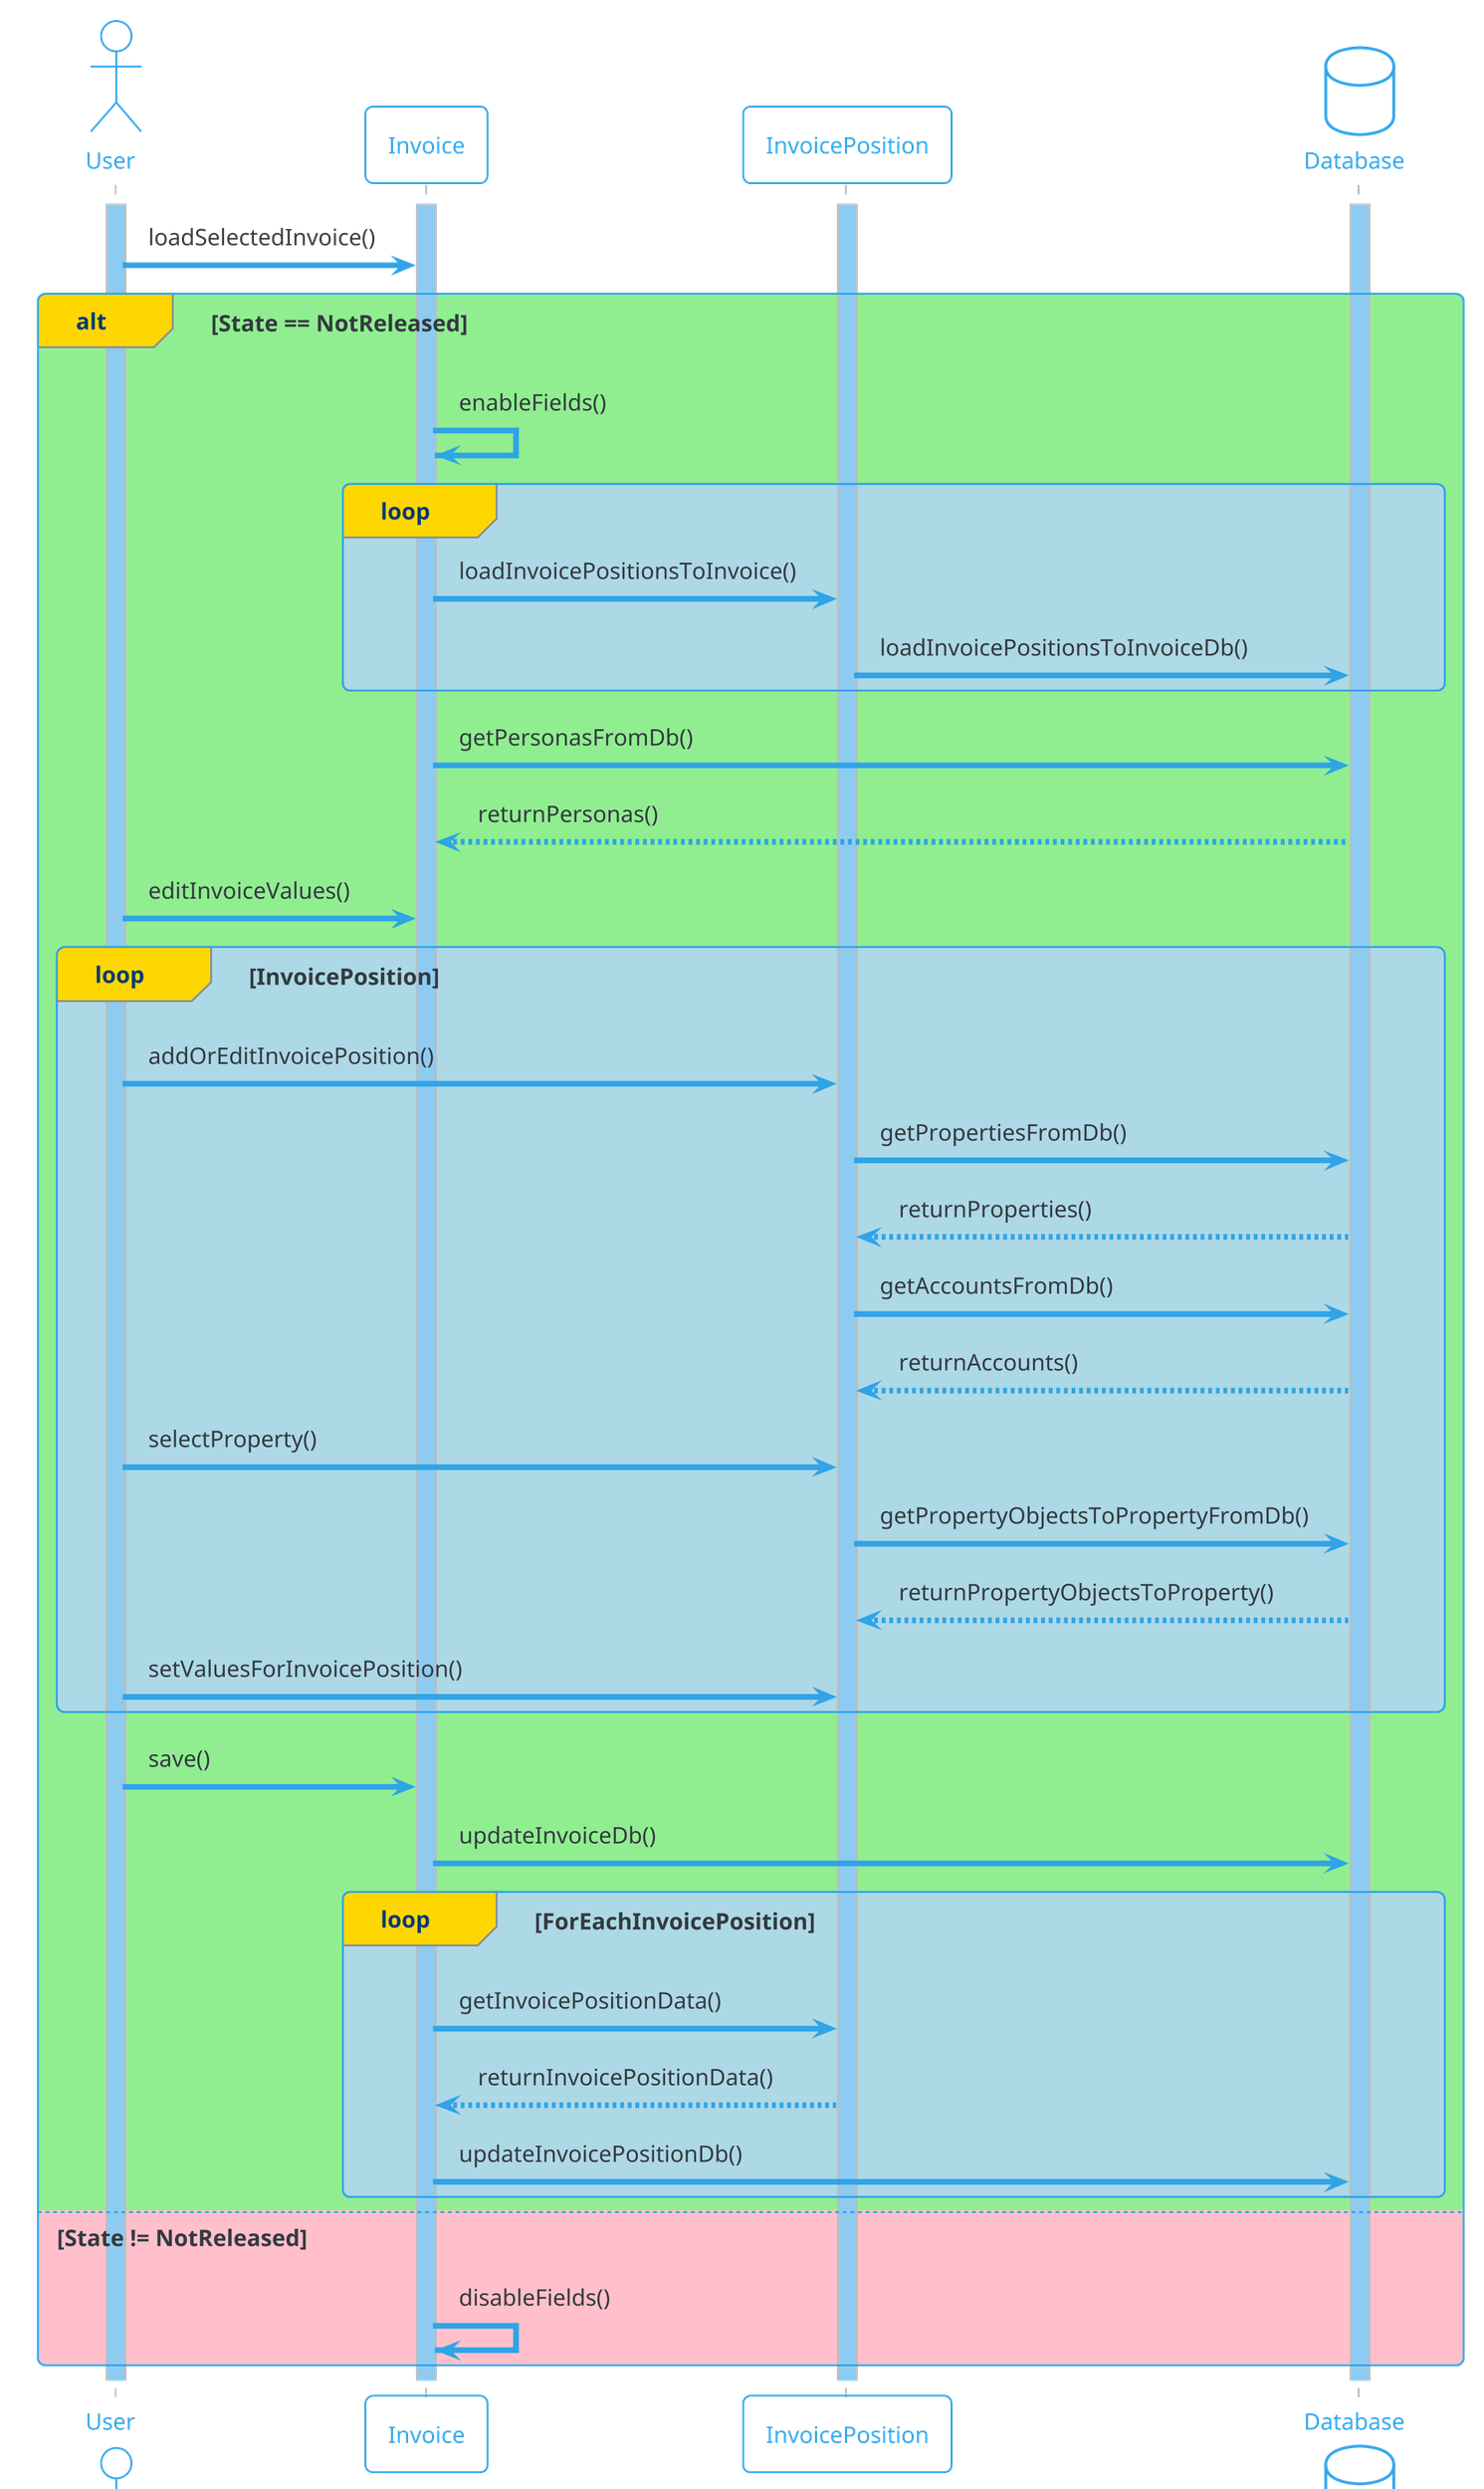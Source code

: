 @startuml RechnungAnsehenBearbeiten
!theme cerulean-outline

skinparam sequence {
LifeLineBackgroundColor #8ECBF1
ParticipantPadding 2
}
skinparam dpi 300

actor User as user
activate user
participant Invoice as inv
participant InvoicePosition as invp
database Database as db
activate db
activate inv
activate invp
user -> inv : loadSelectedInvoice()

alt#Gold #LightGreen State == NotReleased
  inv -> inv : enableFields()
loop#Gold #LightBlue 
  inv -> invp : loadInvoicePositionsToInvoice()
  invp -> db : loadInvoicePositionsToInvoiceDb()
end

inv -> db : getPersonasFromDb()
db --> inv :returnPersonas()

user -> inv : editInvoiceValues()

loop#Gold #LightBlue InvoicePosition
  user -> invp : addOrEditInvoicePosition()
  invp -> db : getPropertiesFromDb()
  db --> invp :returnProperties()
  invp -> db : getAccountsFromDb()
  db --> invp :returnAccounts()
  user -> invp :selectProperty()
  invp -> db : getPropertyObjectsToPropertyFromDb()
  db --> invp :returnPropertyObjectsToProperty()
  user -> invp : setValuesForInvoicePosition()
end
user -> inv : save()
inv -> db : updateInvoiceDb()

loop#Gold #LightBlue ForEachInvoicePosition
  inv -> invp : getInvoicePositionData()
  invp --> inv : returnInvoicePositionData()
  inv -> db : updateInvoicePositionDb()
end
else #Pink State != NotReleased
  inv -> inv : disableFields()
end
@enduml